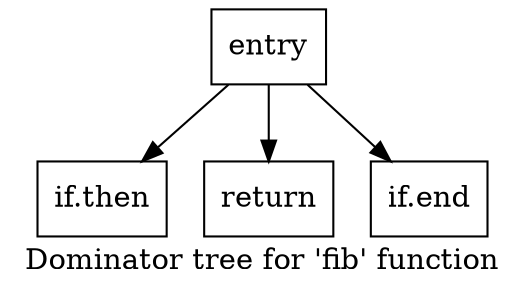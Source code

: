 digraph "Dominator tree for 'fib' function" {
	label="Dominator tree for 'fib' function";

	Node0x56383fe54aa0 [shape=record,label="{entry}"];
	Node0x56383fe54aa0 -> Node0x56383fe54f10;
	Node0x56383fe54aa0 -> Node0x56383fe54f70;
	Node0x56383fe54aa0 -> Node0x56383fe54fd0;
	Node0x56383fe54f10 [shape=record,label="{if.then}"];
	Node0x56383fe54f70 [shape=record,label="{return}"];
	Node0x56383fe54fd0 [shape=record,label="{if.end}"];
}
